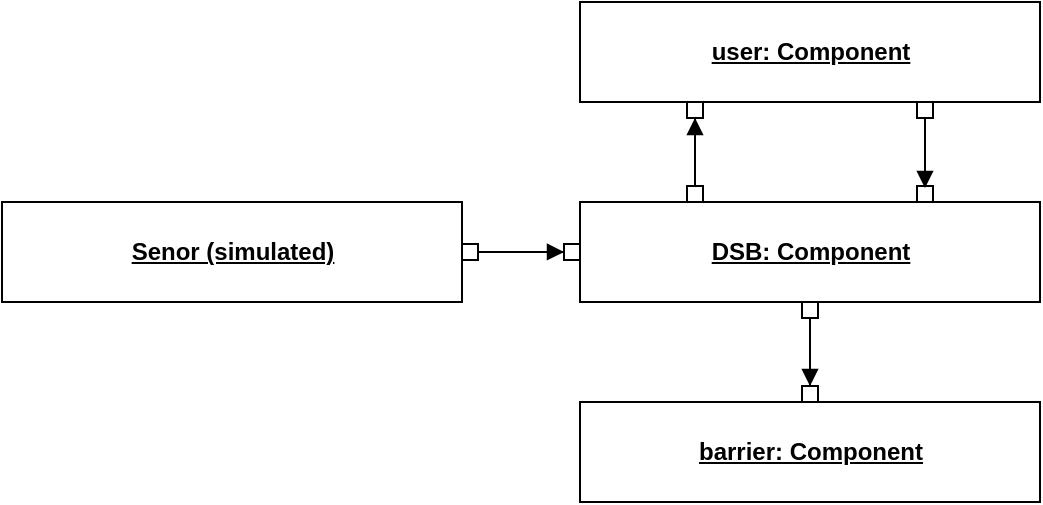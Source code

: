 <mxfile version="14.4.3" type="device"><diagram id="VdJFIXhFi7FIwwkuXphP" name="Seite-1"><mxGraphModel dx="475" dy="302" grid="1" gridSize="10" guides="1" tooltips="1" connect="1" arrows="1" fold="1" page="1" pageScale="1" pageWidth="827" pageHeight="1169" math="0" shadow="0"><root><mxCell id="0"/><mxCell id="1" parent="0"/><mxCell id="7oywoNHdO6WUjQkCU1VL-1" value="&lt;b&gt;&lt;u&gt;barrier: Component&lt;/u&gt;&lt;/b&gt;" style="html=1;" vertex="1" parent="1"><mxGeometry x="309" y="290" width="230" height="50" as="geometry"/></mxCell><mxCell id="7oywoNHdO6WUjQkCU1VL-23" style="edgeStyle=orthogonalEdgeStyle;rounded=0;orthogonalLoop=1;jettySize=auto;html=1;entryX=0.25;entryY=1;entryDx=0;entryDy=0;startArrow=box;startFill=0;endArrow=box;endFill=0;exitX=0.25;exitY=0;exitDx=0;exitDy=0;" edge="1" parent="1" source="7oywoNHdO6WUjQkCU1VL-3" target="7oywoNHdO6WUjQkCU1VL-4"><mxGeometry relative="1" as="geometry"><mxPoint x="390" y="180" as="sourcePoint"/></mxGeometry></mxCell><mxCell id="7oywoNHdO6WUjQkCU1VL-25" style="edgeStyle=orthogonalEdgeStyle;rounded=0;orthogonalLoop=1;jettySize=auto;html=1;exitX=0.5;exitY=1;exitDx=0;exitDy=0;entryX=0.5;entryY=0;entryDx=0;entryDy=0;startArrow=box;startFill=0;endArrow=box;endFill=0;" edge="1" parent="1" source="7oywoNHdO6WUjQkCU1VL-3" target="7oywoNHdO6WUjQkCU1VL-1"><mxGeometry relative="1" as="geometry"/></mxCell><mxCell id="7oywoNHdO6WUjQkCU1VL-3" value="&lt;b&gt;&lt;u&gt;DSB: Component&lt;/u&gt;&lt;/b&gt;" style="html=1;" vertex="1" parent="1"><mxGeometry x="309" y="190" width="230" height="50" as="geometry"/></mxCell><mxCell id="7oywoNHdO6WUjQkCU1VL-24" style="edgeStyle=orthogonalEdgeStyle;rounded=0;orthogonalLoop=1;jettySize=auto;html=1;exitX=0.75;exitY=1;exitDx=0;exitDy=0;entryX=0.75;entryY=0;entryDx=0;entryDy=0;startArrow=box;startFill=0;endArrow=box;endFill=0;" edge="1" parent="1" source="7oywoNHdO6WUjQkCU1VL-4" target="7oywoNHdO6WUjQkCU1VL-3"><mxGeometry relative="1" as="geometry"/></mxCell><mxCell id="7oywoNHdO6WUjQkCU1VL-4" value="&lt;u&gt;&lt;b&gt;user: Component&lt;/b&gt;&lt;/u&gt;" style="html=1;" vertex="1" parent="1"><mxGeometry x="309" y="90" width="230" height="50" as="geometry"/></mxCell><mxCell id="7oywoNHdO6WUjQkCU1VL-20" style="edgeStyle=orthogonalEdgeStyle;rounded=0;orthogonalLoop=1;jettySize=auto;html=1;exitX=1;exitY=0.5;exitDx=0;exitDy=0;entryX=0;entryY=0.5;entryDx=0;entryDy=0;startArrow=box;startFill=0;endArrow=box;endFill=0;" edge="1" parent="1" source="7oywoNHdO6WUjQkCU1VL-9" target="7oywoNHdO6WUjQkCU1VL-3"><mxGeometry relative="1" as="geometry"/></mxCell><mxCell id="7oywoNHdO6WUjQkCU1VL-9" value="&lt;u&gt;&lt;b&gt;Senor (simulated)&lt;/b&gt;&lt;/u&gt;" style="html=1;" vertex="1" parent="1"><mxGeometry x="20" y="190" width="230" height="50" as="geometry"/></mxCell><mxCell id="7oywoNHdO6WUjQkCU1VL-26" value="" style="endArrow=block;html=1;endFill=1;" edge="1" parent="1"><mxGeometry width="50" height="50" relative="1" as="geometry"><mxPoint x="260" y="214.97" as="sourcePoint"/><mxPoint x="301" y="215" as="targetPoint"/></mxGeometry></mxCell><mxCell id="7oywoNHdO6WUjQkCU1VL-27" value="" style="endArrow=block;html=1;endFill=1;" edge="1" parent="1"><mxGeometry width="50" height="50" relative="1" as="geometry"><mxPoint x="424" y="271" as="sourcePoint"/><mxPoint x="424" y="282" as="targetPoint"/></mxGeometry></mxCell><mxCell id="7oywoNHdO6WUjQkCU1VL-28" value="" style="endArrow=block;html=1;endFill=1;" edge="1" parent="1"><mxGeometry width="50" height="50" relative="1" as="geometry"><mxPoint x="366.5" y="157" as="sourcePoint"/><mxPoint x="366.5" y="148.0" as="targetPoint"/></mxGeometry></mxCell><mxCell id="7oywoNHdO6WUjQkCU1VL-29" value="" style="endArrow=block;html=1;endFill=1;" edge="1" parent="1"><mxGeometry width="50" height="50" relative="1" as="geometry"><mxPoint x="481.5" y="180" as="sourcePoint"/><mxPoint x="481.5" y="183" as="targetPoint"/></mxGeometry></mxCell></root></mxGraphModel></diagram></mxfile>